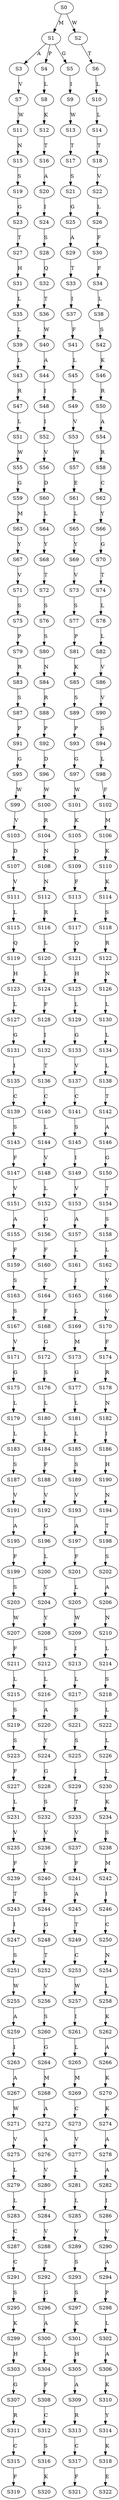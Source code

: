 strict digraph  {
	S0 -> S1 [ label = M ];
	S0 -> S2 [ label = W ];
	S1 -> S3 [ label = A ];
	S1 -> S4 [ label = P ];
	S1 -> S5 [ label = G ];
	S2 -> S6 [ label = T ];
	S3 -> S7 [ label = V ];
	S4 -> S8 [ label = L ];
	S5 -> S9 [ label = I ];
	S6 -> S10 [ label = L ];
	S7 -> S11 [ label = W ];
	S8 -> S12 [ label = K ];
	S9 -> S13 [ label = W ];
	S10 -> S14 [ label = L ];
	S11 -> S15 [ label = N ];
	S12 -> S16 [ label = T ];
	S13 -> S17 [ label = T ];
	S14 -> S18 [ label = T ];
	S15 -> S19 [ label = S ];
	S16 -> S20 [ label = A ];
	S17 -> S21 [ label = S ];
	S18 -> S22 [ label = V ];
	S19 -> S23 [ label = G ];
	S20 -> S24 [ label = I ];
	S21 -> S25 [ label = G ];
	S22 -> S26 [ label = L ];
	S23 -> S27 [ label = T ];
	S24 -> S28 [ label = S ];
	S25 -> S29 [ label = A ];
	S26 -> S30 [ label = F ];
	S27 -> S31 [ label = H ];
	S28 -> S32 [ label = Q ];
	S29 -> S33 [ label = T ];
	S30 -> S34 [ label = F ];
	S31 -> S35 [ label = L ];
	S32 -> S36 [ label = T ];
	S33 -> S37 [ label = I ];
	S34 -> S38 [ label = L ];
	S35 -> S39 [ label = L ];
	S36 -> S40 [ label = W ];
	S37 -> S41 [ label = F ];
	S38 -> S42 [ label = S ];
	S39 -> S43 [ label = L ];
	S40 -> S44 [ label = A ];
	S41 -> S45 [ label = L ];
	S42 -> S46 [ label = K ];
	S43 -> S47 [ label = R ];
	S44 -> S48 [ label = I ];
	S45 -> S49 [ label = S ];
	S46 -> S50 [ label = R ];
	S47 -> S51 [ label = L ];
	S48 -> S52 [ label = I ];
	S49 -> S53 [ label = V ];
	S50 -> S54 [ label = A ];
	S51 -> S55 [ label = W ];
	S52 -> S56 [ label = V ];
	S53 -> S57 [ label = W ];
	S54 -> S58 [ label = R ];
	S55 -> S59 [ label = G ];
	S56 -> S60 [ label = D ];
	S57 -> S61 [ label = E ];
	S58 -> S62 [ label = C ];
	S59 -> S63 [ label = M ];
	S60 -> S64 [ label = L ];
	S61 -> S65 [ label = L ];
	S62 -> S66 [ label = Y ];
	S63 -> S67 [ label = Y ];
	S64 -> S68 [ label = Y ];
	S65 -> S69 [ label = Y ];
	S66 -> S70 [ label = G ];
	S67 -> S71 [ label = V ];
	S68 -> S72 [ label = T ];
	S69 -> S73 [ label = V ];
	S70 -> S74 [ label = T ];
	S71 -> S75 [ label = S ];
	S72 -> S76 [ label = S ];
	S73 -> S77 [ label = S ];
	S74 -> S78 [ label = L ];
	S75 -> S79 [ label = P ];
	S76 -> S80 [ label = S ];
	S77 -> S81 [ label = P ];
	S78 -> S82 [ label = L ];
	S79 -> S83 [ label = R ];
	S80 -> S84 [ label = N ];
	S81 -> S85 [ label = K ];
	S82 -> S86 [ label = V ];
	S83 -> S87 [ label = S ];
	S84 -> S88 [ label = R ];
	S85 -> S89 [ label = S ];
	S86 -> S90 [ label = V ];
	S87 -> S91 [ label = P ];
	S88 -> S92 [ label = P ];
	S89 -> S93 [ label = P ];
	S90 -> S94 [ label = S ];
	S91 -> S95 [ label = G ];
	S92 -> S96 [ label = D ];
	S93 -> S97 [ label = G ];
	S94 -> S98 [ label = L ];
	S95 -> S99 [ label = W ];
	S96 -> S100 [ label = W ];
	S97 -> S101 [ label = W ];
	S98 -> S102 [ label = F ];
	S99 -> S103 [ label = V ];
	S100 -> S104 [ label = R ];
	S101 -> S105 [ label = K ];
	S102 -> S106 [ label = M ];
	S103 -> S107 [ label = D ];
	S104 -> S108 [ label = N ];
	S105 -> S109 [ label = D ];
	S106 -> S110 [ label = K ];
	S107 -> S111 [ label = V ];
	S108 -> S112 [ label = N ];
	S109 -> S113 [ label = F ];
	S110 -> S114 [ label = K ];
	S111 -> S115 [ label = L ];
	S112 -> S116 [ label = R ];
	S113 -> S117 [ label = L ];
	S114 -> S118 [ label = S ];
	S115 -> S119 [ label = Q ];
	S116 -> S120 [ label = L ];
	S117 -> S121 [ label = Q ];
	S118 -> S122 [ label = R ];
	S119 -> S123 [ label = H ];
	S120 -> S124 [ label = L ];
	S121 -> S125 [ label = H ];
	S122 -> S126 [ label = N ];
	S123 -> S127 [ label = L ];
	S124 -> S128 [ label = F ];
	S125 -> S129 [ label = L ];
	S126 -> S130 [ label = L ];
	S127 -> S131 [ label = G ];
	S128 -> S132 [ label = I ];
	S129 -> S133 [ label = G ];
	S130 -> S134 [ label = L ];
	S131 -> S135 [ label = I ];
	S132 -> S136 [ label = T ];
	S133 -> S137 [ label = V ];
	S134 -> S138 [ label = L ];
	S135 -> S139 [ label = C ];
	S136 -> S140 [ label = C ];
	S137 -> S141 [ label = C ];
	S138 -> S142 [ label = T ];
	S139 -> S143 [ label = S ];
	S140 -> S144 [ label = L ];
	S141 -> S145 [ label = S ];
	S142 -> S146 [ label = A ];
	S143 -> S147 [ label = F ];
	S144 -> S148 [ label = V ];
	S145 -> S149 [ label = I ];
	S146 -> S150 [ label = G ];
	S147 -> S151 [ label = V ];
	S148 -> S152 [ label = L ];
	S149 -> S153 [ label = V ];
	S150 -> S154 [ label = T ];
	S151 -> S155 [ label = A ];
	S152 -> S156 [ label = G ];
	S153 -> S157 [ label = A ];
	S154 -> S158 [ label = S ];
	S155 -> S159 [ label = F ];
	S156 -> S160 [ label = F ];
	S157 -> S161 [ label = L ];
	S158 -> S162 [ label = L ];
	S159 -> S163 [ label = S ];
	S160 -> S164 [ label = T ];
	S161 -> S165 [ label = I ];
	S162 -> S166 [ label = V ];
	S163 -> S167 [ label = S ];
	S164 -> S168 [ label = F ];
	S165 -> S169 [ label = L ];
	S166 -> S170 [ label = V ];
	S167 -> S171 [ label = V ];
	S168 -> S172 [ label = G ];
	S169 -> S173 [ label = M ];
	S170 -> S174 [ label = F ];
	S171 -> S175 [ label = G ];
	S172 -> S176 [ label = S ];
	S173 -> S177 [ label = G ];
	S174 -> S178 [ label = R ];
	S175 -> S179 [ label = L ];
	S176 -> S180 [ label = L ];
	S177 -> S181 [ label = L ];
	S178 -> S182 [ label = N ];
	S179 -> S183 [ label = L ];
	S180 -> S184 [ label = L ];
	S181 -> S185 [ label = L ];
	S182 -> S186 [ label = I ];
	S183 -> S187 [ label = S ];
	S184 -> S188 [ label = F ];
	S185 -> S189 [ label = S ];
	S186 -> S190 [ label = H ];
	S187 -> S191 [ label = V ];
	S188 -> S192 [ label = V ];
	S189 -> S193 [ label = V ];
	S190 -> S194 [ label = N ];
	S191 -> S195 [ label = A ];
	S192 -> S196 [ label = G ];
	S193 -> S197 [ label = A ];
	S194 -> S198 [ label = T ];
	S195 -> S199 [ label = F ];
	S196 -> S200 [ label = L ];
	S197 -> S201 [ label = F ];
	S198 -> S202 [ label = S ];
	S199 -> S203 [ label = S ];
	S200 -> S204 [ label = Y ];
	S201 -> S205 [ label = L ];
	S202 -> S206 [ label = A ];
	S203 -> S207 [ label = W ];
	S204 -> S208 [ label = Y ];
	S205 -> S209 [ label = W ];
	S206 -> S210 [ label = N ];
	S207 -> S211 [ label = F ];
	S208 -> S212 [ label = S ];
	S209 -> S213 [ label = I ];
	S210 -> S214 [ label = L ];
	S211 -> S215 [ label = L ];
	S212 -> S216 [ label = L ];
	S213 -> S217 [ label = L ];
	S214 -> S218 [ label = S ];
	S215 -> S219 [ label = S ];
	S216 -> S220 [ label = A ];
	S217 -> S221 [ label = S ];
	S218 -> S222 [ label = L ];
	S219 -> S223 [ label = S ];
	S220 -> S224 [ label = Y ];
	S221 -> S225 [ label = S ];
	S222 -> S226 [ label = L ];
	S223 -> S227 [ label = F ];
	S224 -> S228 [ label = G ];
	S225 -> S229 [ label = I ];
	S226 -> S230 [ label = L ];
	S227 -> S231 [ label = L ];
	S228 -> S232 [ label = S ];
	S229 -> S233 [ label = T ];
	S230 -> S234 [ label = K ];
	S231 -> S235 [ label = V ];
	S232 -> S236 [ label = V ];
	S233 -> S237 [ label = V ];
	S234 -> S238 [ label = S ];
	S235 -> S239 [ label = F ];
	S236 -> S240 [ label = V ];
	S237 -> S241 [ label = F ];
	S238 -> S242 [ label = M ];
	S239 -> S243 [ label = T ];
	S240 -> S244 [ label = S ];
	S241 -> S245 [ label = A ];
	S242 -> S246 [ label = I ];
	S243 -> S247 [ label = I ];
	S244 -> S248 [ label = G ];
	S245 -> S249 [ label = T ];
	S246 -> S250 [ label = C ];
	S247 -> S251 [ label = S ];
	S248 -> S252 [ label = T ];
	S249 -> S253 [ label = C ];
	S250 -> S254 [ label = N ];
	S251 -> S255 [ label = W ];
	S252 -> S256 [ label = V ];
	S253 -> S257 [ label = W ];
	S254 -> S258 [ label = L ];
	S255 -> S259 [ label = A ];
	S256 -> S260 [ label = S ];
	S257 -> S261 [ label = I ];
	S258 -> S262 [ label = K ];
	S259 -> S263 [ label = I ];
	S260 -> S264 [ label = G ];
	S261 -> S265 [ label = L ];
	S262 -> S266 [ label = A ];
	S263 -> S267 [ label = A ];
	S264 -> S268 [ label = M ];
	S265 -> S269 [ label = M ];
	S266 -> S270 [ label = K ];
	S267 -> S271 [ label = W ];
	S268 -> S272 [ label = A ];
	S269 -> S273 [ label = C ];
	S270 -> S274 [ label = K ];
	S271 -> S275 [ label = V ];
	S272 -> S276 [ label = A ];
	S273 -> S277 [ label = V ];
	S274 -> S278 [ label = A ];
	S275 -> S279 [ label = L ];
	S276 -> S280 [ label = V ];
	S277 -> S281 [ label = L ];
	S278 -> S282 [ label = A ];
	S279 -> S283 [ label = L ];
	S280 -> S284 [ label = I ];
	S281 -> S285 [ label = L ];
	S282 -> S286 [ label = I ];
	S283 -> S287 [ label = C ];
	S284 -> S288 [ label = V ];
	S285 -> S289 [ label = V ];
	S286 -> S290 [ label = V ];
	S287 -> S291 [ label = C ];
	S288 -> S292 [ label = T ];
	S289 -> S293 [ label = S ];
	S290 -> S294 [ label = A ];
	S291 -> S295 [ label = S ];
	S292 -> S296 [ label = G ];
	S293 -> S297 [ label = S ];
	S294 -> S298 [ label = P ];
	S295 -> S299 [ label = K ];
	S296 -> S300 [ label = A ];
	S297 -> S301 [ label = K ];
	S298 -> S302 [ label = L ];
	S299 -> S303 [ label = H ];
	S300 -> S304 [ label = L ];
	S301 -> S305 [ label = H ];
	S302 -> S306 [ label = A ];
	S303 -> S307 [ label = G ];
	S304 -> S308 [ label = F ];
	S305 -> S309 [ label = A ];
	S306 -> S310 [ label = K ];
	S307 -> S311 [ label = R ];
	S308 -> S312 [ label = C ];
	S309 -> S313 [ label = R ];
	S310 -> S314 [ label = Y ];
	S311 -> S315 [ label = C ];
	S312 -> S316 [ label = S ];
	S313 -> S317 [ label = C ];
	S314 -> S318 [ label = K ];
	S315 -> S319 [ label = F ];
	S316 -> S320 [ label = K ];
	S317 -> S321 [ label = F ];
	S318 -> S322 [ label = E ];
}
